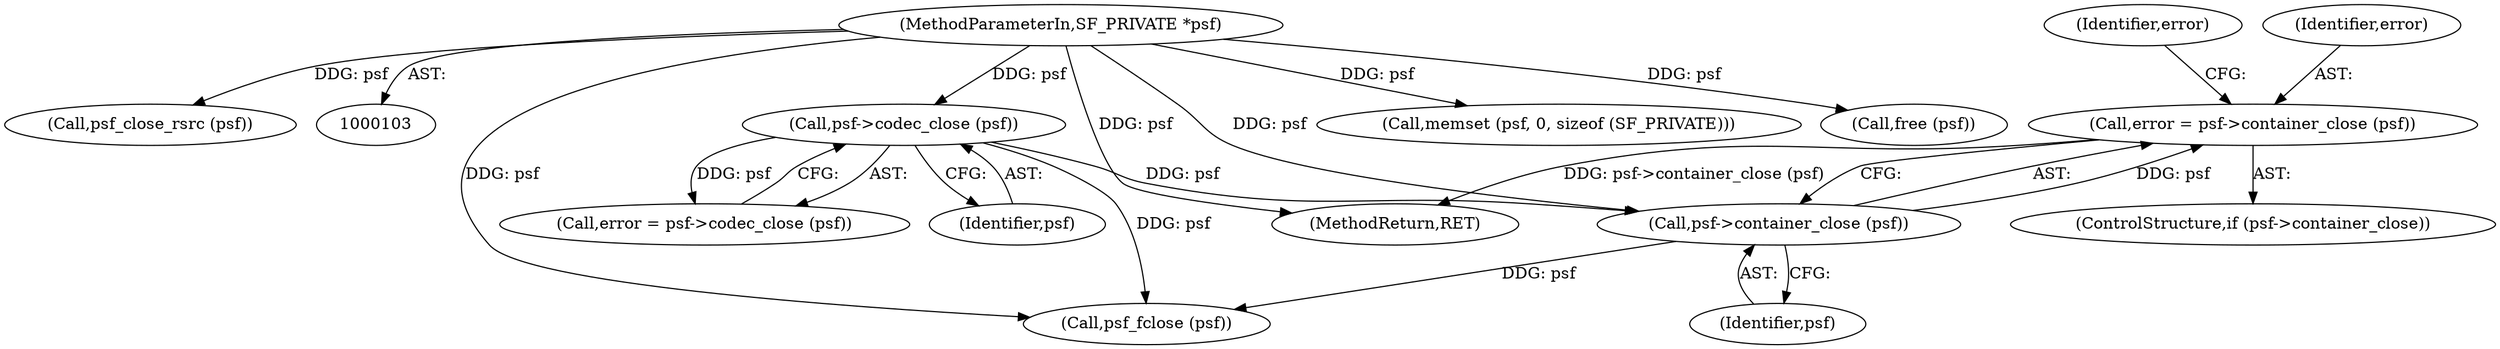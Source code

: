 digraph "0_libsndfile_708e996c87c5fae77b104ccfeb8f6db784c32074_18@API" {
"1000129" [label="(Call,error = psf->container_close (psf))"];
"1000131" [label="(Call,psf->container_close (psf))"];
"1000118" [label="(Call,psf->codec_close (psf))"];
"1000104" [label="(MethodParameterIn,SF_PRIVATE *psf)"];
"1000253" [label="(MethodReturn,RET)"];
"1000129" [label="(Call,error = psf->container_close (psf))"];
"1000135" [label="(Call,psf_fclose (psf))"];
"1000134" [label="(Identifier,error)"];
"1000244" [label="(Call,memset (psf, 0, sizeof (SF_PRIVATE)))"];
"1000249" [label="(Call,free (psf))"];
"1000132" [label="(Identifier,psf)"];
"1000130" [label="(Identifier,error)"];
"1000104" [label="(MethodParameterIn,SF_PRIVATE *psf)"];
"1000119" [label="(Identifier,psf)"];
"1000125" [label="(ControlStructure,if (psf->container_close))"];
"1000116" [label="(Call,error = psf->codec_close (psf))"];
"1000118" [label="(Call,psf->codec_close (psf))"];
"1000131" [label="(Call,psf->container_close (psf))"];
"1000137" [label="(Call,psf_close_rsrc (psf))"];
"1000129" -> "1000125"  [label="AST: "];
"1000129" -> "1000131"  [label="CFG: "];
"1000130" -> "1000129"  [label="AST: "];
"1000131" -> "1000129"  [label="AST: "];
"1000134" -> "1000129"  [label="CFG: "];
"1000129" -> "1000253"  [label="DDG: psf->container_close (psf)"];
"1000131" -> "1000129"  [label="DDG: psf"];
"1000131" -> "1000132"  [label="CFG: "];
"1000132" -> "1000131"  [label="AST: "];
"1000118" -> "1000131"  [label="DDG: psf"];
"1000104" -> "1000131"  [label="DDG: psf"];
"1000131" -> "1000135"  [label="DDG: psf"];
"1000118" -> "1000116"  [label="AST: "];
"1000118" -> "1000119"  [label="CFG: "];
"1000119" -> "1000118"  [label="AST: "];
"1000116" -> "1000118"  [label="CFG: "];
"1000118" -> "1000116"  [label="DDG: psf"];
"1000104" -> "1000118"  [label="DDG: psf"];
"1000118" -> "1000135"  [label="DDG: psf"];
"1000104" -> "1000103"  [label="AST: "];
"1000104" -> "1000253"  [label="DDG: psf"];
"1000104" -> "1000135"  [label="DDG: psf"];
"1000104" -> "1000137"  [label="DDG: psf"];
"1000104" -> "1000244"  [label="DDG: psf"];
"1000104" -> "1000249"  [label="DDG: psf"];
}
